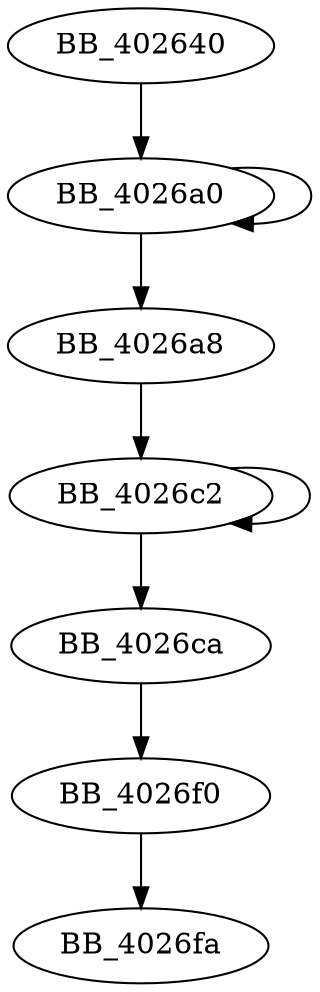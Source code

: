 DiGraph sub_402640{
BB_402640->BB_4026a0
BB_4026a0->BB_4026a0
BB_4026a0->BB_4026a8
BB_4026a8->BB_4026c2
BB_4026c2->BB_4026c2
BB_4026c2->BB_4026ca
BB_4026ca->BB_4026f0
BB_4026f0->BB_4026fa
}
